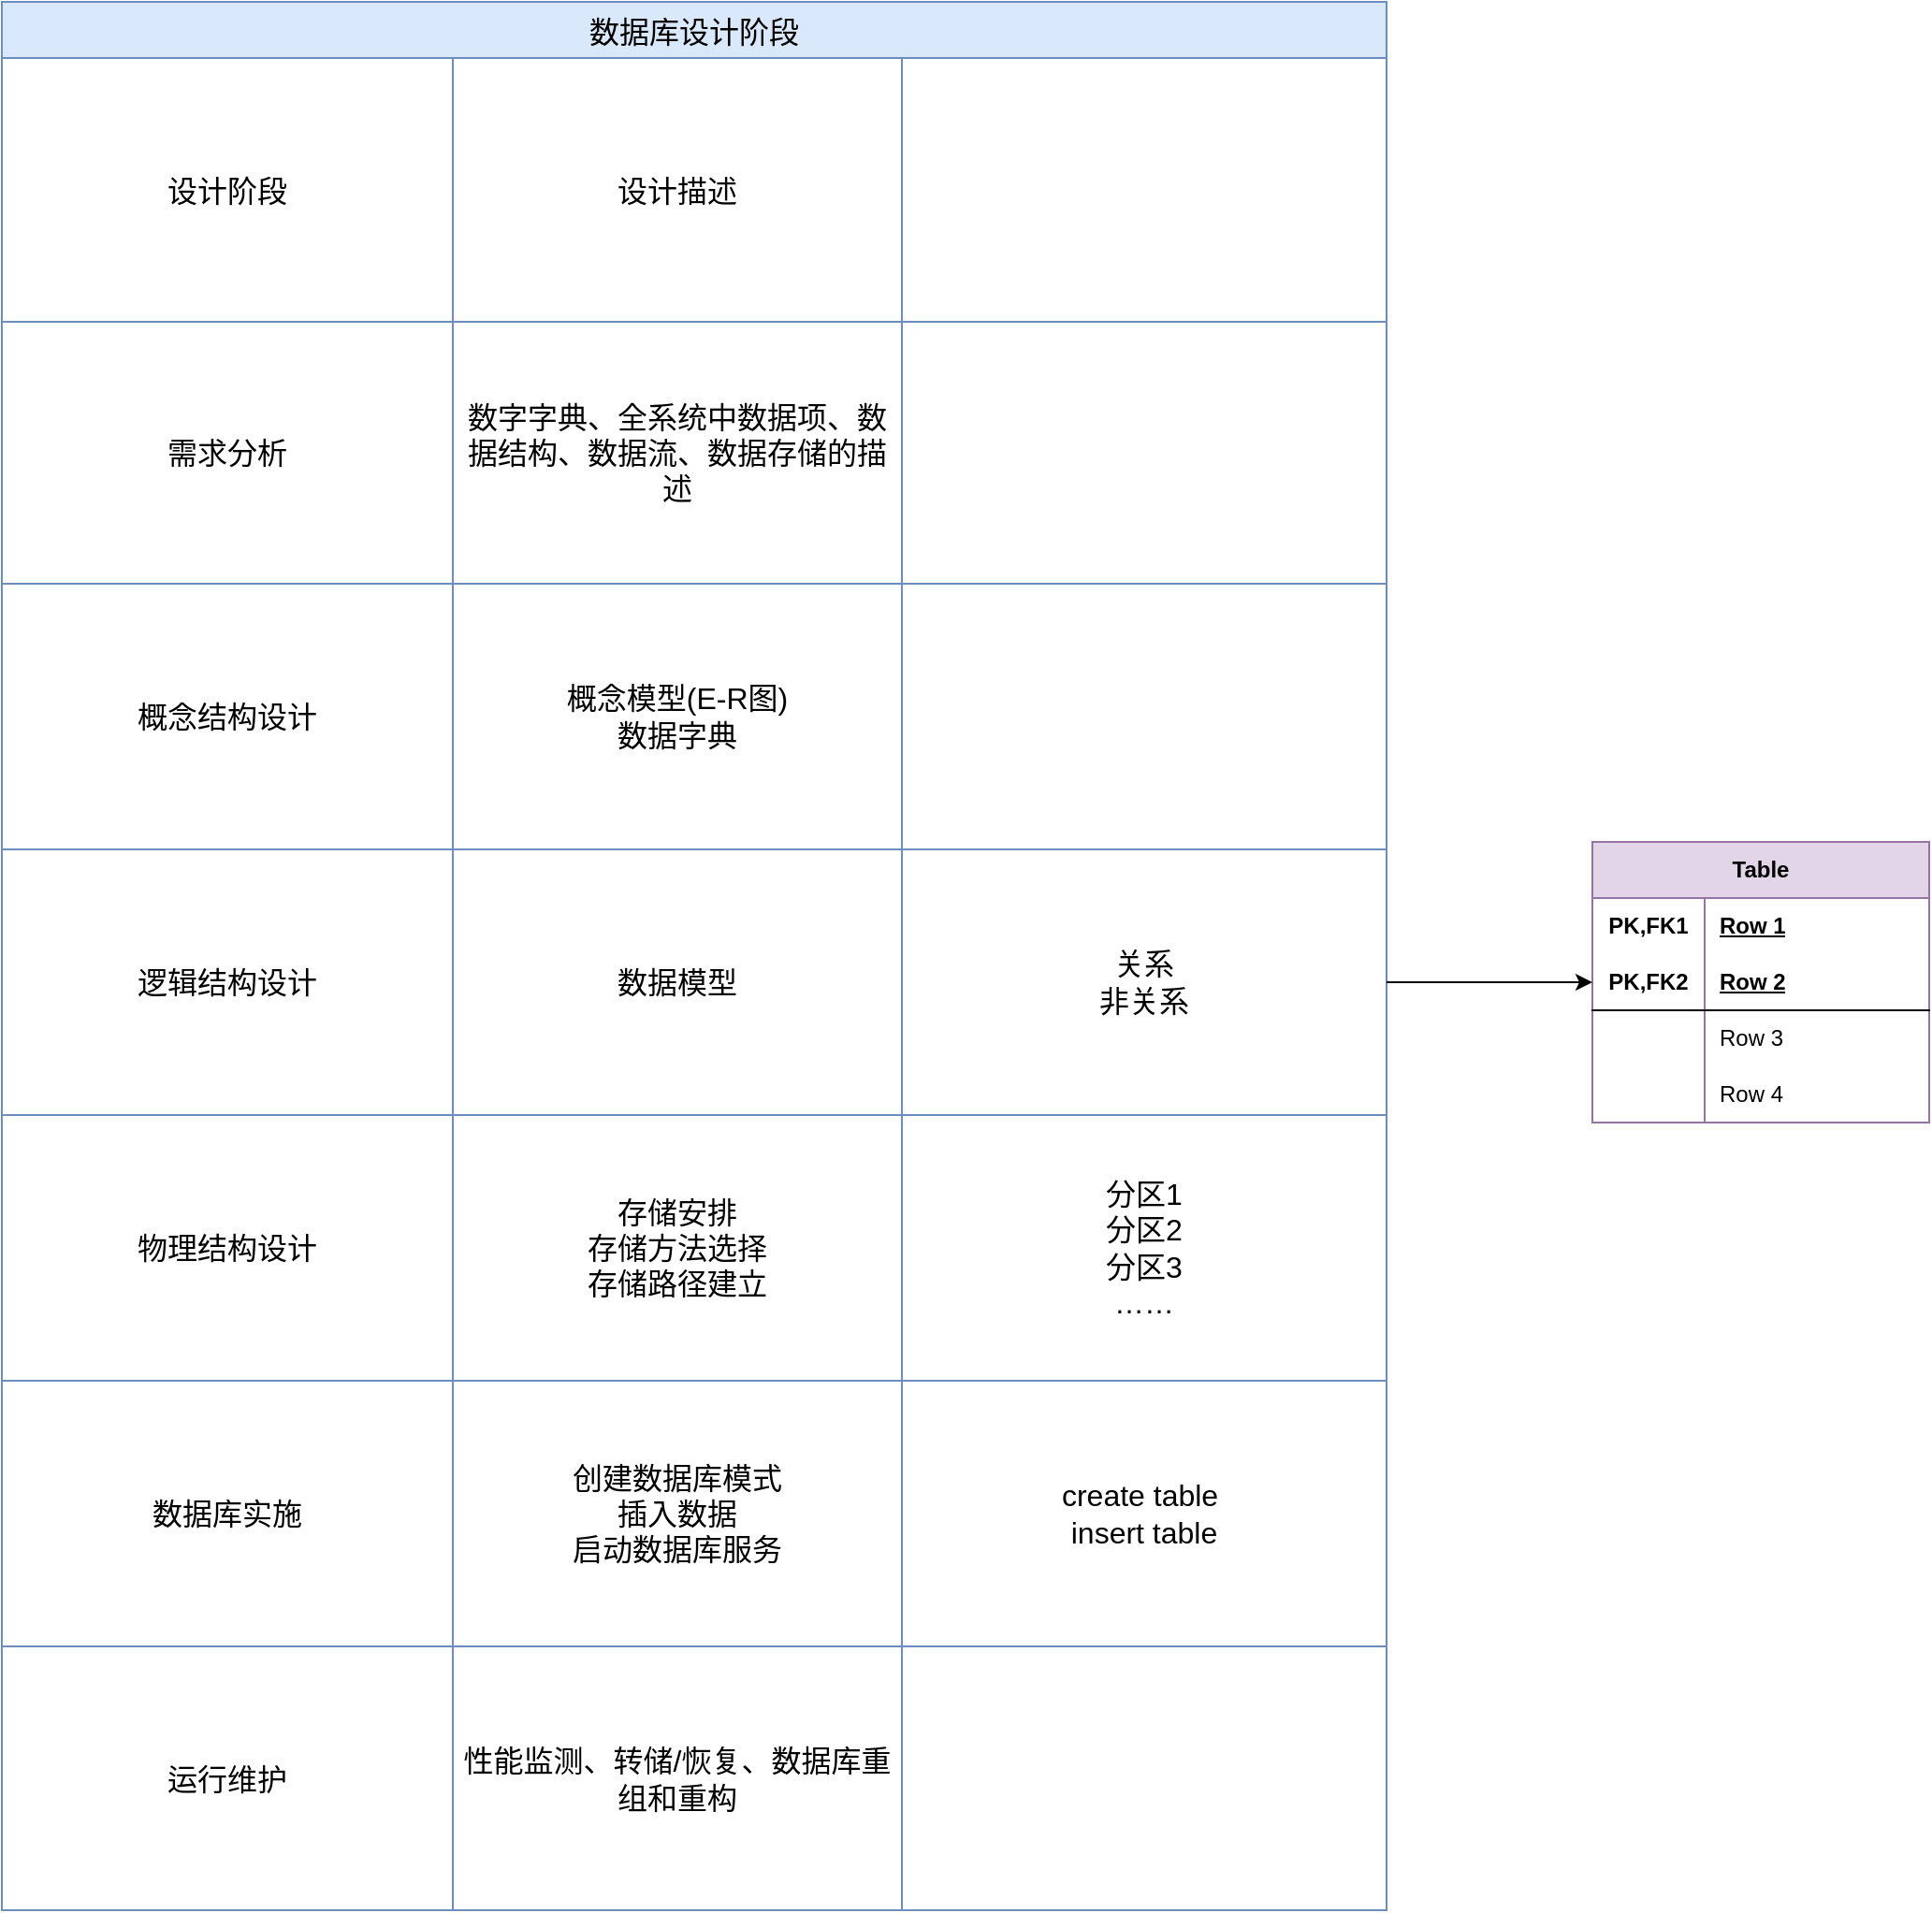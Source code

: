 <mxfile version="24.0.4" type="device">
  <diagram name="Page-1" id="bd83a815-5ea8-2e97-e5ec-87c9f400f2fa">
    <mxGraphModel dx="1840" dy="1025" grid="1" gridSize="10" guides="1" tooltips="1" connect="1" arrows="1" fold="1" page="1" pageScale="1.5" pageWidth="1169" pageHeight="826" background="none" math="0" shadow="0">
      <root>
        <mxCell id="0" style=";html=1;" />
        <mxCell id="1" style=";html=1;" parent="0" />
        <mxCell id="VtRZb7vo2Ef85xXE8wZn-1" value="数据库设计阶段" style="shape=table;startSize=30;container=1;collapsible=0;childLayout=tableLayout;strokeColor=#6c8ebf;fontSize=16;fillColor=#dae8fc;" vertex="1" parent="1">
          <mxGeometry x="480" y="180" width="740" height="1020" as="geometry" />
        </mxCell>
        <mxCell id="VtRZb7vo2Ef85xXE8wZn-2" value="" style="shape=tableRow;horizontal=0;startSize=0;swimlaneHead=0;swimlaneBody=0;strokeColor=inherit;top=0;left=0;bottom=0;right=0;collapsible=0;dropTarget=0;fillColor=none;points=[[0,0.5],[1,0.5]];portConstraint=eastwest;fontSize=16;" vertex="1" parent="VtRZb7vo2Ef85xXE8wZn-1">
          <mxGeometry y="30" width="740" height="141" as="geometry" />
        </mxCell>
        <mxCell id="VtRZb7vo2Ef85xXE8wZn-3" value="设计阶段" style="shape=partialRectangle;html=1;whiteSpace=wrap;connectable=0;strokeColor=inherit;overflow=hidden;fillColor=none;top=0;left=0;bottom=0;right=0;pointerEvents=1;fontSize=16;" vertex="1" parent="VtRZb7vo2Ef85xXE8wZn-2">
          <mxGeometry width="241" height="141" as="geometry">
            <mxRectangle width="241" height="141" as="alternateBounds" />
          </mxGeometry>
        </mxCell>
        <mxCell id="VtRZb7vo2Ef85xXE8wZn-4" value="设计描述" style="shape=partialRectangle;html=1;whiteSpace=wrap;connectable=0;strokeColor=inherit;overflow=hidden;fillColor=none;top=0;left=0;bottom=0;right=0;pointerEvents=1;fontSize=16;" vertex="1" parent="VtRZb7vo2Ef85xXE8wZn-2">
          <mxGeometry x="241" width="240" height="141" as="geometry">
            <mxRectangle width="240" height="141" as="alternateBounds" />
          </mxGeometry>
        </mxCell>
        <mxCell id="VtRZb7vo2Ef85xXE8wZn-5" value="" style="shape=partialRectangle;html=1;whiteSpace=wrap;connectable=0;strokeColor=inherit;overflow=hidden;fillColor=none;top=0;left=0;bottom=0;right=0;pointerEvents=1;fontSize=16;" vertex="1" parent="VtRZb7vo2Ef85xXE8wZn-2">
          <mxGeometry x="481" width="259" height="141" as="geometry">
            <mxRectangle width="259" height="141" as="alternateBounds" />
          </mxGeometry>
        </mxCell>
        <mxCell id="VtRZb7vo2Ef85xXE8wZn-6" value="" style="shape=tableRow;horizontal=0;startSize=0;swimlaneHead=0;swimlaneBody=0;strokeColor=inherit;top=0;left=0;bottom=0;right=0;collapsible=0;dropTarget=0;fillColor=none;points=[[0,0.5],[1,0.5]];portConstraint=eastwest;fontSize=16;" vertex="1" parent="VtRZb7vo2Ef85xXE8wZn-1">
          <mxGeometry y="171" width="740" height="140" as="geometry" />
        </mxCell>
        <mxCell id="VtRZb7vo2Ef85xXE8wZn-7" value="需求分析" style="shape=partialRectangle;html=1;whiteSpace=wrap;connectable=0;strokeColor=inherit;overflow=hidden;fillColor=none;top=0;left=0;bottom=0;right=0;pointerEvents=1;fontSize=16;" vertex="1" parent="VtRZb7vo2Ef85xXE8wZn-6">
          <mxGeometry width="241" height="140" as="geometry">
            <mxRectangle width="241" height="140" as="alternateBounds" />
          </mxGeometry>
        </mxCell>
        <mxCell id="VtRZb7vo2Ef85xXE8wZn-8" value="数字字典、全系统中数据项、数据结构、数据流、数据存储的描述" style="shape=partialRectangle;html=1;whiteSpace=wrap;connectable=0;strokeColor=inherit;overflow=hidden;fillColor=none;top=0;left=0;bottom=0;right=0;pointerEvents=1;fontSize=16;" vertex="1" parent="VtRZb7vo2Ef85xXE8wZn-6">
          <mxGeometry x="241" width="240" height="140" as="geometry">
            <mxRectangle width="240" height="140" as="alternateBounds" />
          </mxGeometry>
        </mxCell>
        <mxCell id="VtRZb7vo2Ef85xXE8wZn-9" value="" style="shape=partialRectangle;html=1;whiteSpace=wrap;connectable=0;strokeColor=inherit;overflow=hidden;fillColor=none;top=0;left=0;bottom=0;right=0;pointerEvents=1;fontSize=16;" vertex="1" parent="VtRZb7vo2Ef85xXE8wZn-6">
          <mxGeometry x="481" width="259" height="140" as="geometry">
            <mxRectangle width="259" height="140" as="alternateBounds" />
          </mxGeometry>
        </mxCell>
        <mxCell id="VtRZb7vo2Ef85xXE8wZn-14" value="" style="shape=tableRow;horizontal=0;startSize=0;swimlaneHead=0;swimlaneBody=0;strokeColor=inherit;top=0;left=0;bottom=0;right=0;collapsible=0;dropTarget=0;fillColor=none;points=[[0,0.5],[1,0.5]];portConstraint=eastwest;fontSize=16;" vertex="1" parent="VtRZb7vo2Ef85xXE8wZn-1">
          <mxGeometry y="311" width="740" height="142" as="geometry" />
        </mxCell>
        <mxCell id="VtRZb7vo2Ef85xXE8wZn-15" value="概念结构设计" style="shape=partialRectangle;html=1;whiteSpace=wrap;connectable=0;strokeColor=inherit;overflow=hidden;fillColor=none;top=0;left=0;bottom=0;right=0;pointerEvents=1;fontSize=16;" vertex="1" parent="VtRZb7vo2Ef85xXE8wZn-14">
          <mxGeometry width="241" height="142" as="geometry">
            <mxRectangle width="241" height="142" as="alternateBounds" />
          </mxGeometry>
        </mxCell>
        <mxCell id="VtRZb7vo2Ef85xXE8wZn-16" value="概念模型(E-R图)&lt;div&gt;数据字典&lt;/div&gt;" style="shape=partialRectangle;html=1;whiteSpace=wrap;connectable=0;strokeColor=inherit;overflow=hidden;fillColor=none;top=0;left=0;bottom=0;right=0;pointerEvents=1;fontSize=16;" vertex="1" parent="VtRZb7vo2Ef85xXE8wZn-14">
          <mxGeometry x="241" width="240" height="142" as="geometry">
            <mxRectangle width="240" height="142" as="alternateBounds" />
          </mxGeometry>
        </mxCell>
        <mxCell id="VtRZb7vo2Ef85xXE8wZn-17" value="" style="shape=partialRectangle;html=1;whiteSpace=wrap;connectable=0;strokeColor=inherit;overflow=hidden;fillColor=none;top=0;left=0;bottom=0;right=0;pointerEvents=1;fontSize=16;" vertex="1" parent="VtRZb7vo2Ef85xXE8wZn-14">
          <mxGeometry x="481" width="259" height="142" as="geometry">
            <mxRectangle width="259" height="142" as="alternateBounds" />
          </mxGeometry>
        </mxCell>
        <mxCell id="VtRZb7vo2Ef85xXE8wZn-18" value="" style="shape=tableRow;horizontal=0;startSize=0;swimlaneHead=0;swimlaneBody=0;strokeColor=inherit;top=0;left=0;bottom=0;right=0;collapsible=0;dropTarget=0;fillColor=none;points=[[0,0.5],[1,0.5]];portConstraint=eastwest;fontSize=16;" vertex="1" parent="VtRZb7vo2Ef85xXE8wZn-1">
          <mxGeometry y="453" width="740" height="142" as="geometry" />
        </mxCell>
        <mxCell id="VtRZb7vo2Ef85xXE8wZn-19" value="逻辑结构设计" style="shape=partialRectangle;html=1;whiteSpace=wrap;connectable=0;strokeColor=inherit;overflow=hidden;fillColor=none;top=0;left=0;bottom=0;right=0;pointerEvents=1;fontSize=16;" vertex="1" parent="VtRZb7vo2Ef85xXE8wZn-18">
          <mxGeometry width="241" height="142" as="geometry">
            <mxRectangle width="241" height="142" as="alternateBounds" />
          </mxGeometry>
        </mxCell>
        <mxCell id="VtRZb7vo2Ef85xXE8wZn-20" value="数据模型" style="shape=partialRectangle;html=1;whiteSpace=wrap;connectable=0;strokeColor=inherit;overflow=hidden;fillColor=none;top=0;left=0;bottom=0;right=0;pointerEvents=1;fontSize=16;" vertex="1" parent="VtRZb7vo2Ef85xXE8wZn-18">
          <mxGeometry x="241" width="240" height="142" as="geometry">
            <mxRectangle width="240" height="142" as="alternateBounds" />
          </mxGeometry>
        </mxCell>
        <mxCell id="VtRZb7vo2Ef85xXE8wZn-21" value="关系&lt;br&gt;非关系" style="shape=partialRectangle;html=1;whiteSpace=wrap;connectable=0;strokeColor=inherit;overflow=hidden;fillColor=none;top=0;left=0;bottom=0;right=0;pointerEvents=1;fontSize=16;" vertex="1" parent="VtRZb7vo2Ef85xXE8wZn-18">
          <mxGeometry x="481" width="259" height="142" as="geometry">
            <mxRectangle width="259" height="142" as="alternateBounds" />
          </mxGeometry>
        </mxCell>
        <mxCell id="VtRZb7vo2Ef85xXE8wZn-22" value="" style="shape=tableRow;horizontal=0;startSize=0;swimlaneHead=0;swimlaneBody=0;strokeColor=inherit;top=0;left=0;bottom=0;right=0;collapsible=0;dropTarget=0;fillColor=none;points=[[0,0.5],[1,0.5]];portConstraint=eastwest;fontSize=16;" vertex="1" parent="VtRZb7vo2Ef85xXE8wZn-1">
          <mxGeometry y="595" width="740" height="142" as="geometry" />
        </mxCell>
        <mxCell id="VtRZb7vo2Ef85xXE8wZn-23" value="物理结构设计" style="shape=partialRectangle;html=1;whiteSpace=wrap;connectable=0;strokeColor=inherit;overflow=hidden;fillColor=none;top=0;left=0;bottom=0;right=0;pointerEvents=1;fontSize=16;" vertex="1" parent="VtRZb7vo2Ef85xXE8wZn-22">
          <mxGeometry width="241" height="142" as="geometry">
            <mxRectangle width="241" height="142" as="alternateBounds" />
          </mxGeometry>
        </mxCell>
        <mxCell id="VtRZb7vo2Ef85xXE8wZn-24" value="存储安排&lt;div&gt;存储方法选择&lt;/div&gt;&lt;div&gt;存储路径建立&lt;/div&gt;" style="shape=partialRectangle;html=1;whiteSpace=wrap;connectable=0;strokeColor=inherit;overflow=hidden;fillColor=none;top=0;left=0;bottom=0;right=0;pointerEvents=1;fontSize=16;" vertex="1" parent="VtRZb7vo2Ef85xXE8wZn-22">
          <mxGeometry x="241" width="240" height="142" as="geometry">
            <mxRectangle width="240" height="142" as="alternateBounds" />
          </mxGeometry>
        </mxCell>
        <mxCell id="VtRZb7vo2Ef85xXE8wZn-25" value="分区1&lt;div&gt;分区2&lt;/div&gt;&lt;div&gt;分区3&lt;/div&gt;&lt;div&gt;……&lt;/div&gt;" style="shape=partialRectangle;html=1;whiteSpace=wrap;connectable=0;strokeColor=inherit;overflow=hidden;fillColor=none;top=0;left=0;bottom=0;right=0;pointerEvents=1;fontSize=16;" vertex="1" parent="VtRZb7vo2Ef85xXE8wZn-22">
          <mxGeometry x="481" width="259" height="142" as="geometry">
            <mxRectangle width="259" height="142" as="alternateBounds" />
          </mxGeometry>
        </mxCell>
        <mxCell id="VtRZb7vo2Ef85xXE8wZn-26" value="" style="shape=tableRow;horizontal=0;startSize=0;swimlaneHead=0;swimlaneBody=0;strokeColor=inherit;top=0;left=0;bottom=0;right=0;collapsible=0;dropTarget=0;fillColor=none;points=[[0,0.5],[1,0.5]];portConstraint=eastwest;fontSize=16;" vertex="1" parent="VtRZb7vo2Ef85xXE8wZn-1">
          <mxGeometry y="737" width="740" height="142" as="geometry" />
        </mxCell>
        <mxCell id="VtRZb7vo2Ef85xXE8wZn-27" value="数据库实施" style="shape=partialRectangle;html=1;whiteSpace=wrap;connectable=0;strokeColor=inherit;overflow=hidden;fillColor=none;top=0;left=0;bottom=0;right=0;pointerEvents=1;fontSize=16;" vertex="1" parent="VtRZb7vo2Ef85xXE8wZn-26">
          <mxGeometry width="241" height="142" as="geometry">
            <mxRectangle width="241" height="142" as="alternateBounds" />
          </mxGeometry>
        </mxCell>
        <mxCell id="VtRZb7vo2Ef85xXE8wZn-28" value="创建数据库模式&lt;div&gt;插入数据&lt;/div&gt;&lt;div&gt;启动数据库服务&lt;/div&gt;" style="shape=partialRectangle;html=1;whiteSpace=wrap;connectable=0;strokeColor=inherit;overflow=hidden;fillColor=none;top=0;left=0;bottom=0;right=0;pointerEvents=1;fontSize=16;" vertex="1" parent="VtRZb7vo2Ef85xXE8wZn-26">
          <mxGeometry x="241" width="240" height="142" as="geometry">
            <mxRectangle width="240" height="142" as="alternateBounds" />
          </mxGeometry>
        </mxCell>
        <mxCell id="VtRZb7vo2Ef85xXE8wZn-29" value="create table&amp;nbsp;&lt;div&gt;insert table&lt;/div&gt;" style="shape=partialRectangle;html=1;whiteSpace=wrap;connectable=0;strokeColor=inherit;overflow=hidden;fillColor=none;top=0;left=0;bottom=0;right=0;pointerEvents=1;fontSize=16;" vertex="1" parent="VtRZb7vo2Ef85xXE8wZn-26">
          <mxGeometry x="481" width="259" height="142" as="geometry">
            <mxRectangle width="259" height="142" as="alternateBounds" />
          </mxGeometry>
        </mxCell>
        <mxCell id="VtRZb7vo2Ef85xXE8wZn-10" value="" style="shape=tableRow;horizontal=0;startSize=0;swimlaneHead=0;swimlaneBody=0;strokeColor=inherit;top=0;left=0;bottom=0;right=0;collapsible=0;dropTarget=0;fillColor=none;points=[[0,0.5],[1,0.5]];portConstraint=eastwest;fontSize=16;" vertex="1" parent="VtRZb7vo2Ef85xXE8wZn-1">
          <mxGeometry y="879" width="740" height="141" as="geometry" />
        </mxCell>
        <mxCell id="VtRZb7vo2Ef85xXE8wZn-11" value="运行维护" style="shape=partialRectangle;html=1;whiteSpace=wrap;connectable=0;strokeColor=inherit;overflow=hidden;fillColor=none;top=0;left=0;bottom=0;right=0;pointerEvents=1;fontSize=16;" vertex="1" parent="VtRZb7vo2Ef85xXE8wZn-10">
          <mxGeometry width="241" height="141" as="geometry">
            <mxRectangle width="241" height="141" as="alternateBounds" />
          </mxGeometry>
        </mxCell>
        <mxCell id="VtRZb7vo2Ef85xXE8wZn-12" value="性能监测、转储/恢复、数据库重组和重构" style="shape=partialRectangle;html=1;whiteSpace=wrap;connectable=0;strokeColor=inherit;overflow=hidden;fillColor=none;top=0;left=0;bottom=0;right=0;pointerEvents=1;fontSize=16;" vertex="1" parent="VtRZb7vo2Ef85xXE8wZn-10">
          <mxGeometry x="241" width="240" height="141" as="geometry">
            <mxRectangle width="240" height="141" as="alternateBounds" />
          </mxGeometry>
        </mxCell>
        <mxCell id="VtRZb7vo2Ef85xXE8wZn-13" value="" style="shape=partialRectangle;html=1;whiteSpace=wrap;connectable=0;strokeColor=inherit;overflow=hidden;fillColor=none;top=0;left=0;bottom=0;right=0;pointerEvents=1;fontSize=16;" vertex="1" parent="VtRZb7vo2Ef85xXE8wZn-10">
          <mxGeometry x="481" width="259" height="141" as="geometry">
            <mxRectangle width="259" height="141" as="alternateBounds" />
          </mxGeometry>
        </mxCell>
        <mxCell id="VtRZb7vo2Ef85xXE8wZn-35" value="Table" style="shape=table;startSize=30;container=1;collapsible=1;childLayout=tableLayout;fixedRows=1;rowLines=0;fontStyle=1;align=center;resizeLast=1;html=1;whiteSpace=wrap;fillColor=#e1d5e7;strokeColor=#9673a6;" vertex="1" parent="1">
          <mxGeometry x="1330" y="629" width="180" height="150" as="geometry" />
        </mxCell>
        <mxCell id="VtRZb7vo2Ef85xXE8wZn-36" value="" style="shape=tableRow;horizontal=0;startSize=0;swimlaneHead=0;swimlaneBody=0;fillColor=none;collapsible=0;dropTarget=0;points=[[0,0.5],[1,0.5]];portConstraint=eastwest;top=0;left=0;right=0;bottom=0;html=1;" vertex="1" parent="VtRZb7vo2Ef85xXE8wZn-35">
          <mxGeometry y="30" width="180" height="30" as="geometry" />
        </mxCell>
        <mxCell id="VtRZb7vo2Ef85xXE8wZn-37" value="PK,FK1" style="shape=partialRectangle;connectable=0;fillColor=none;top=0;left=0;bottom=0;right=0;fontStyle=1;overflow=hidden;html=1;whiteSpace=wrap;" vertex="1" parent="VtRZb7vo2Ef85xXE8wZn-36">
          <mxGeometry width="60" height="30" as="geometry">
            <mxRectangle width="60" height="30" as="alternateBounds" />
          </mxGeometry>
        </mxCell>
        <mxCell id="VtRZb7vo2Ef85xXE8wZn-38" value="Row 1" style="shape=partialRectangle;connectable=0;fillColor=none;top=0;left=0;bottom=0;right=0;align=left;spacingLeft=6;fontStyle=5;overflow=hidden;html=1;whiteSpace=wrap;" vertex="1" parent="VtRZb7vo2Ef85xXE8wZn-36">
          <mxGeometry x="60" width="120" height="30" as="geometry">
            <mxRectangle width="120" height="30" as="alternateBounds" />
          </mxGeometry>
        </mxCell>
        <mxCell id="VtRZb7vo2Ef85xXE8wZn-39" value="" style="shape=tableRow;horizontal=0;startSize=0;swimlaneHead=0;swimlaneBody=0;fillColor=none;collapsible=0;dropTarget=0;points=[[0,0.5],[1,0.5]];portConstraint=eastwest;top=0;left=0;right=0;bottom=1;html=1;" vertex="1" parent="VtRZb7vo2Ef85xXE8wZn-35">
          <mxGeometry y="60" width="180" height="30" as="geometry" />
        </mxCell>
        <mxCell id="VtRZb7vo2Ef85xXE8wZn-40" value="PK,FK2" style="shape=partialRectangle;connectable=0;fillColor=none;top=0;left=0;bottom=0;right=0;fontStyle=1;overflow=hidden;html=1;whiteSpace=wrap;" vertex="1" parent="VtRZb7vo2Ef85xXE8wZn-39">
          <mxGeometry width="60" height="30" as="geometry">
            <mxRectangle width="60" height="30" as="alternateBounds" />
          </mxGeometry>
        </mxCell>
        <mxCell id="VtRZb7vo2Ef85xXE8wZn-41" value="Row 2" style="shape=partialRectangle;connectable=0;fillColor=none;top=0;left=0;bottom=0;right=0;align=left;spacingLeft=6;fontStyle=5;overflow=hidden;html=1;whiteSpace=wrap;" vertex="1" parent="VtRZb7vo2Ef85xXE8wZn-39">
          <mxGeometry x="60" width="120" height="30" as="geometry">
            <mxRectangle width="120" height="30" as="alternateBounds" />
          </mxGeometry>
        </mxCell>
        <mxCell id="VtRZb7vo2Ef85xXE8wZn-42" value="" style="shape=tableRow;horizontal=0;startSize=0;swimlaneHead=0;swimlaneBody=0;fillColor=none;collapsible=0;dropTarget=0;points=[[0,0.5],[1,0.5]];portConstraint=eastwest;top=0;left=0;right=0;bottom=0;html=1;" vertex="1" parent="VtRZb7vo2Ef85xXE8wZn-35">
          <mxGeometry y="90" width="180" height="30" as="geometry" />
        </mxCell>
        <mxCell id="VtRZb7vo2Ef85xXE8wZn-43" value="" style="shape=partialRectangle;connectable=0;fillColor=none;top=0;left=0;bottom=0;right=0;editable=1;overflow=hidden;html=1;whiteSpace=wrap;" vertex="1" parent="VtRZb7vo2Ef85xXE8wZn-42">
          <mxGeometry width="60" height="30" as="geometry">
            <mxRectangle width="60" height="30" as="alternateBounds" />
          </mxGeometry>
        </mxCell>
        <mxCell id="VtRZb7vo2Ef85xXE8wZn-44" value="Row 3" style="shape=partialRectangle;connectable=0;fillColor=none;top=0;left=0;bottom=0;right=0;align=left;spacingLeft=6;overflow=hidden;html=1;whiteSpace=wrap;" vertex="1" parent="VtRZb7vo2Ef85xXE8wZn-42">
          <mxGeometry x="60" width="120" height="30" as="geometry">
            <mxRectangle width="120" height="30" as="alternateBounds" />
          </mxGeometry>
        </mxCell>
        <mxCell id="VtRZb7vo2Ef85xXE8wZn-45" value="" style="shape=tableRow;horizontal=0;startSize=0;swimlaneHead=0;swimlaneBody=0;fillColor=none;collapsible=0;dropTarget=0;points=[[0,0.5],[1,0.5]];portConstraint=eastwest;top=0;left=0;right=0;bottom=0;html=1;" vertex="1" parent="VtRZb7vo2Ef85xXE8wZn-35">
          <mxGeometry y="120" width="180" height="30" as="geometry" />
        </mxCell>
        <mxCell id="VtRZb7vo2Ef85xXE8wZn-46" value="" style="shape=partialRectangle;connectable=0;fillColor=none;top=0;left=0;bottom=0;right=0;editable=1;overflow=hidden;html=1;whiteSpace=wrap;" vertex="1" parent="VtRZb7vo2Ef85xXE8wZn-45">
          <mxGeometry width="60" height="30" as="geometry">
            <mxRectangle width="60" height="30" as="alternateBounds" />
          </mxGeometry>
        </mxCell>
        <mxCell id="VtRZb7vo2Ef85xXE8wZn-47" value="Row 4" style="shape=partialRectangle;connectable=0;fillColor=none;top=0;left=0;bottom=0;right=0;align=left;spacingLeft=6;overflow=hidden;html=1;whiteSpace=wrap;" vertex="1" parent="VtRZb7vo2Ef85xXE8wZn-45">
          <mxGeometry x="60" width="120" height="30" as="geometry">
            <mxRectangle width="120" height="30" as="alternateBounds" />
          </mxGeometry>
        </mxCell>
        <mxCell id="VtRZb7vo2Ef85xXE8wZn-61" style="edgeStyle=orthogonalEdgeStyle;rounded=0;orthogonalLoop=1;jettySize=auto;html=1;exitX=1;exitY=0.5;exitDx=0;exitDy=0;entryX=0;entryY=0.5;entryDx=0;entryDy=0;" edge="1" parent="1" source="VtRZb7vo2Ef85xXE8wZn-18" target="VtRZb7vo2Ef85xXE8wZn-35">
          <mxGeometry relative="1" as="geometry" />
        </mxCell>
      </root>
    </mxGraphModel>
  </diagram>
</mxfile>
